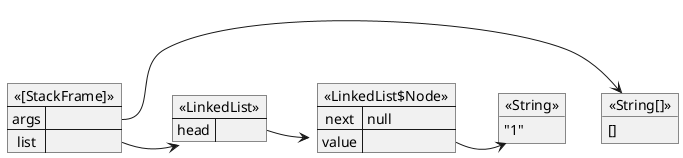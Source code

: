 @startuml
map "<<[StackFrame]>>" as _0f07b6f2a31cbd2e26428c51e8660b0dffe6e352 {
  args =>
  list =>
}
object "<<String[]>>" as _bdb37fd1fa1b13d2c62e42aa9a27afaa093a1889 {
  []
}
map "<<LinkedList>>" as _d239d2a0e8a5c6c1ed6c20afee1d1e687460f071 {
  head =>
}
map "<<LinkedList$Node>>" as _ad3219f72f530fee02ecfd70342d9147b9821821 {
  next => null
  value =>
}
object "<<String>>" as _5b2a34feae5ba09ec6c977e9d818a519af685204 {
  "1"
}
_0f07b6f2a31cbd2e26428c51e8660b0dffe6e352::args => _bdb37fd1fa1b13d2c62e42aa9a27afaa093a1889
_0f07b6f2a31cbd2e26428c51e8660b0dffe6e352::list => _d239d2a0e8a5c6c1ed6c20afee1d1e687460f071
_d239d2a0e8a5c6c1ed6c20afee1d1e687460f071::head => _ad3219f72f530fee02ecfd70342d9147b9821821
_ad3219f72f530fee02ecfd70342d9147b9821821::value => _5b2a34feae5ba09ec6c977e9d818a519af685204
@enduml
